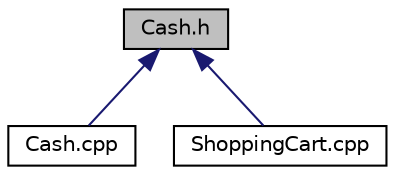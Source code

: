 digraph "Cash.h"
{
  edge [fontname="Helvetica",fontsize="10",labelfontname="Helvetica",labelfontsize="10"];
  node [fontname="Helvetica",fontsize="10",shape=record];
  Node1 [label="Cash.h",height=0.2,width=0.4,color="black", fillcolor="grey75", style="filled", fontcolor="black"];
  Node1 -> Node2 [dir="back",color="midnightblue",fontsize="10",style="solid"];
  Node2 [label="Cash.cpp",height=0.2,width=0.4,color="black", fillcolor="white", style="filled",URL="$Cash_8cpp.html",tooltip="This file implements Cash class functions. "];
  Node1 -> Node3 [dir="back",color="midnightblue",fontsize="10",style="solid"];
  Node3 [label="ShoppingCart.cpp",height=0.2,width=0.4,color="black", fillcolor="white", style="filled",URL="$ShoppingCart_8cpp.html",tooltip="This file implements ShoppingCart class functions. "];
}
